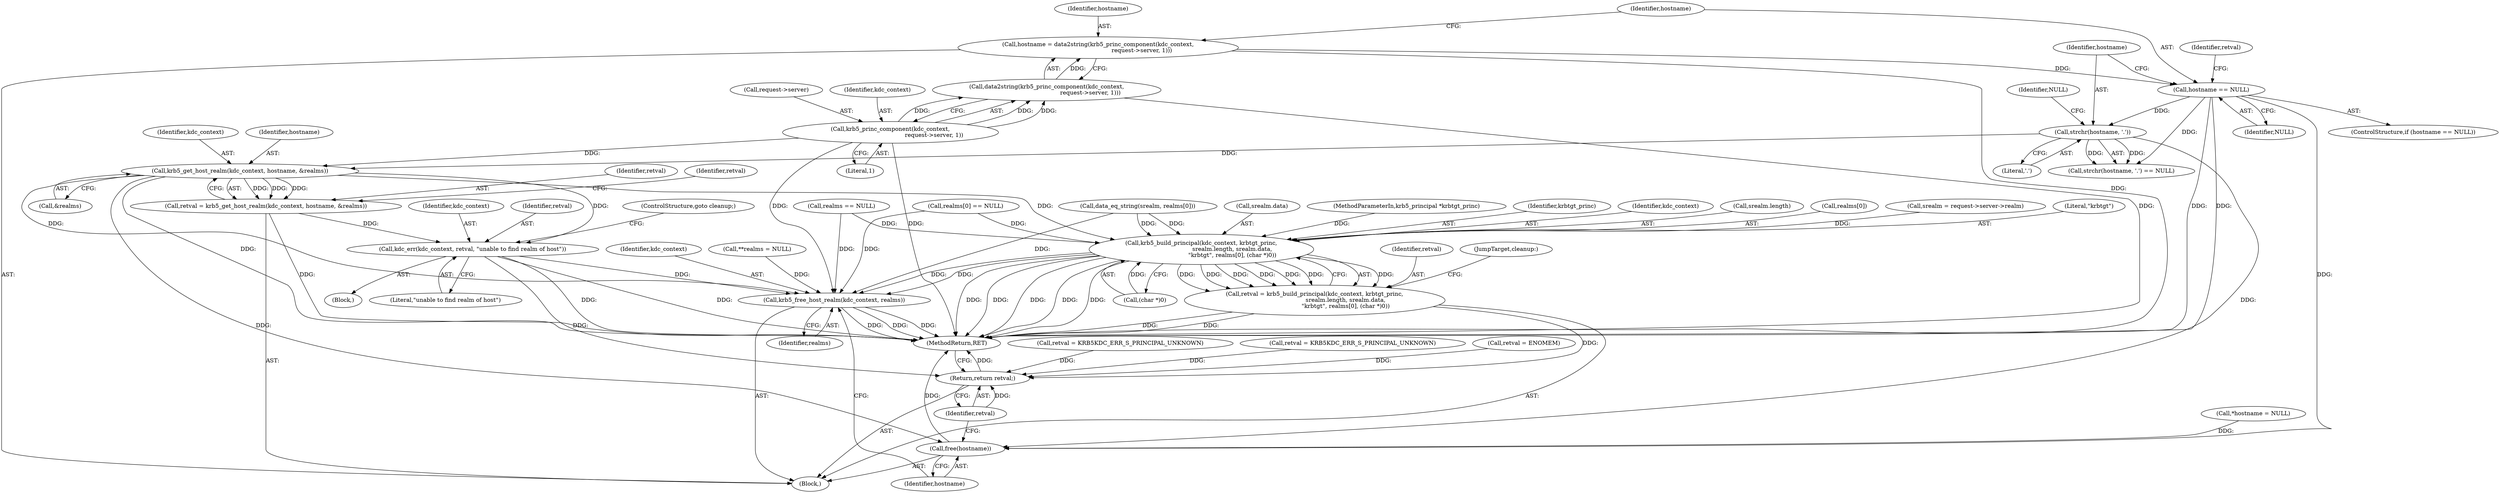 digraph "0_krb5_4c023ba43c16396f0d199e2df1cfa59b88b62acc_0@pointer" {
"1000161" [label="(Call,krb5_get_host_realm(kdc_context, hostname, &realms))"];
"1000137" [label="(Call,krb5_princ_component(kdc_context,\n                                                request->server, 1))"];
"1000154" [label="(Call,strchr(hostname, '.'))"];
"1000144" [label="(Call,hostname == NULL)"];
"1000134" [label="(Call,hostname = data2string(krb5_princ_component(kdc_context,\n                                                request->server, 1)))"];
"1000136" [label="(Call,data2string(krb5_princ_component(kdc_context,\n                                                request->server, 1)))"];
"1000159" [label="(Call,retval = krb5_get_host_realm(kdc_context, hostname, &realms))"];
"1000169" [label="(Call,kdc_err(kdc_context, retval, \"unable to find realm of host\"))"];
"1000221" [label="(Call,krb5_free_host_realm(kdc_context, realms))"];
"1000226" [label="(Return,return retval;)"];
"1000204" [label="(Call,krb5_build_principal(kdc_context, krbtgt_princ,\n                                  srealm.length, srealm.data,\n                                  \"krbtgt\", realms[0], (char *)0))"];
"1000202" [label="(Call,retval = krb5_build_principal(kdc_context, krbtgt_princ,\n                                  srealm.length, srealm.data,\n                                  \"krbtgt\", realms[0], (char *)0))"];
"1000224" [label="(Call,free(hostname))"];
"1000204" [label="(Call,krb5_build_principal(kdc_context, krbtgt_princ,\n                                  srealm.length, srealm.data,\n                                  \"krbtgt\", realms[0], (char *)0))"];
"1000137" [label="(Call,krb5_princ_component(kdc_context,\n                                                request->server, 1))"];
"1000109" [label="(Call,retval = KRB5KDC_ERR_S_PRINCIPAL_UNKNOWN)"];
"1000227" [label="(Identifier,retval)"];
"1000171" [label="(Identifier,retval)"];
"1000149" [label="(Identifier,retval)"];
"1000176" [label="(Call,realms == NULL)"];
"1000214" [label="(Call,realms[0])"];
"1000121" [label="(Call,srealm = request->server->realm)"];
"1000162" [label="(Identifier,kdc_context)"];
"1000153" [label="(Call,strchr(hostname, '.') == NULL)"];
"1000146" [label="(Identifier,NULL)"];
"1000160" [label="(Identifier,retval)"];
"1000167" [label="(Identifier,retval)"];
"1000202" [label="(Call,retval = krb5_build_principal(kdc_context, krbtgt_princ,\n                                  srealm.length, srealm.data,\n                                  \"krbtgt\", realms[0], (char *)0))"];
"1000198" [label="(Call,retval = KRB5KDC_ERR_S_PRINCIPAL_UNKNOWN)"];
"1000156" [label="(Literal,'.')"];
"1000213" [label="(Literal,\"krbtgt\")"];
"1000164" [label="(Call,&realms)"];
"1000224" [label="(Call,free(hostname))"];
"1000180" [label="(Call,realms[0] == NULL)"];
"1000192" [label="(Call,data_eq_string(srealm, realms[0]))"];
"1000210" [label="(Call,srealm.data)"];
"1000157" [label="(Identifier,NULL)"];
"1000223" [label="(Identifier,realms)"];
"1000139" [label="(Call,request->server)"];
"1000228" [label="(MethodReturn,RET)"];
"1000159" [label="(Call,retval = krb5_get_host_realm(kdc_context, hostname, &realms))"];
"1000163" [label="(Identifier,hostname)"];
"1000161" [label="(Call,krb5_get_host_realm(kdc_context, hostname, &realms))"];
"1000107" [label="(Block,)"];
"1000170" [label="(Identifier,kdc_context)"];
"1000143" [label="(ControlStructure,if (hostname == NULL))"];
"1000136" [label="(Call,data2string(krb5_princ_component(kdc_context,\n                                                request->server, 1)))"];
"1000221" [label="(Call,krb5_free_host_realm(kdc_context, realms))"];
"1000148" [label="(Call,retval = ENOMEM)"];
"1000106" [label="(MethodParameterIn,krb5_principal *krbtgt_princ)"];
"1000155" [label="(Identifier,hostname)"];
"1000173" [label="(ControlStructure,goto cleanup;)"];
"1000222" [label="(Identifier,kdc_context)"];
"1000138" [label="(Identifier,kdc_context)"];
"1000220" [label="(JumpTarget,cleanup:)"];
"1000113" [label="(Call,**realms = NULL)"];
"1000134" [label="(Call,hostname = data2string(krb5_princ_component(kdc_context,\n                                                request->server, 1)))"];
"1000226" [label="(Return,return retval;)"];
"1000225" [label="(Identifier,hostname)"];
"1000169" [label="(Call,kdc_err(kdc_context, retval, \"unable to find realm of host\"))"];
"1000154" [label="(Call,strchr(hostname, '.'))"];
"1000145" [label="(Identifier,hostname)"];
"1000172" [label="(Literal,\"unable to find realm of host\")"];
"1000206" [label="(Identifier,krbtgt_princ)"];
"1000142" [label="(Literal,1)"];
"1000135" [label="(Identifier,hostname)"];
"1000205" [label="(Identifier,kdc_context)"];
"1000203" [label="(Identifier,retval)"];
"1000117" [label="(Call,*hostname = NULL)"];
"1000168" [label="(Block,)"];
"1000207" [label="(Call,srealm.length)"];
"1000217" [label="(Call,(char *)0)"];
"1000144" [label="(Call,hostname == NULL)"];
"1000161" -> "1000159"  [label="AST: "];
"1000161" -> "1000164"  [label="CFG: "];
"1000162" -> "1000161"  [label="AST: "];
"1000163" -> "1000161"  [label="AST: "];
"1000164" -> "1000161"  [label="AST: "];
"1000159" -> "1000161"  [label="CFG: "];
"1000161" -> "1000228"  [label="DDG: "];
"1000161" -> "1000159"  [label="DDG: "];
"1000161" -> "1000159"  [label="DDG: "];
"1000161" -> "1000159"  [label="DDG: "];
"1000137" -> "1000161"  [label="DDG: "];
"1000154" -> "1000161"  [label="DDG: "];
"1000161" -> "1000169"  [label="DDG: "];
"1000161" -> "1000204"  [label="DDG: "];
"1000161" -> "1000221"  [label="DDG: "];
"1000161" -> "1000224"  [label="DDG: "];
"1000137" -> "1000136"  [label="AST: "];
"1000137" -> "1000142"  [label="CFG: "];
"1000138" -> "1000137"  [label="AST: "];
"1000139" -> "1000137"  [label="AST: "];
"1000142" -> "1000137"  [label="AST: "];
"1000136" -> "1000137"  [label="CFG: "];
"1000137" -> "1000228"  [label="DDG: "];
"1000137" -> "1000136"  [label="DDG: "];
"1000137" -> "1000136"  [label="DDG: "];
"1000137" -> "1000136"  [label="DDG: "];
"1000137" -> "1000221"  [label="DDG: "];
"1000154" -> "1000153"  [label="AST: "];
"1000154" -> "1000156"  [label="CFG: "];
"1000155" -> "1000154"  [label="AST: "];
"1000156" -> "1000154"  [label="AST: "];
"1000157" -> "1000154"  [label="CFG: "];
"1000154" -> "1000153"  [label="DDG: "];
"1000154" -> "1000153"  [label="DDG: "];
"1000144" -> "1000154"  [label="DDG: "];
"1000154" -> "1000224"  [label="DDG: "];
"1000144" -> "1000143"  [label="AST: "];
"1000144" -> "1000146"  [label="CFG: "];
"1000145" -> "1000144"  [label="AST: "];
"1000146" -> "1000144"  [label="AST: "];
"1000149" -> "1000144"  [label="CFG: "];
"1000155" -> "1000144"  [label="CFG: "];
"1000144" -> "1000228"  [label="DDG: "];
"1000144" -> "1000228"  [label="DDG: "];
"1000134" -> "1000144"  [label="DDG: "];
"1000144" -> "1000153"  [label="DDG: "];
"1000144" -> "1000224"  [label="DDG: "];
"1000134" -> "1000107"  [label="AST: "];
"1000134" -> "1000136"  [label="CFG: "];
"1000135" -> "1000134"  [label="AST: "];
"1000136" -> "1000134"  [label="AST: "];
"1000145" -> "1000134"  [label="CFG: "];
"1000134" -> "1000228"  [label="DDG: "];
"1000136" -> "1000134"  [label="DDG: "];
"1000136" -> "1000228"  [label="DDG: "];
"1000159" -> "1000107"  [label="AST: "];
"1000160" -> "1000159"  [label="AST: "];
"1000167" -> "1000159"  [label="CFG: "];
"1000159" -> "1000228"  [label="DDG: "];
"1000159" -> "1000169"  [label="DDG: "];
"1000169" -> "1000168"  [label="AST: "];
"1000169" -> "1000172"  [label="CFG: "];
"1000170" -> "1000169"  [label="AST: "];
"1000171" -> "1000169"  [label="AST: "];
"1000172" -> "1000169"  [label="AST: "];
"1000173" -> "1000169"  [label="CFG: "];
"1000169" -> "1000228"  [label="DDG: "];
"1000169" -> "1000228"  [label="DDG: "];
"1000169" -> "1000221"  [label="DDG: "];
"1000169" -> "1000226"  [label="DDG: "];
"1000221" -> "1000107"  [label="AST: "];
"1000221" -> "1000223"  [label="CFG: "];
"1000222" -> "1000221"  [label="AST: "];
"1000223" -> "1000221"  [label="AST: "];
"1000225" -> "1000221"  [label="CFG: "];
"1000221" -> "1000228"  [label="DDG: "];
"1000221" -> "1000228"  [label="DDG: "];
"1000221" -> "1000228"  [label="DDG: "];
"1000204" -> "1000221"  [label="DDG: "];
"1000204" -> "1000221"  [label="DDG: "];
"1000192" -> "1000221"  [label="DDG: "];
"1000180" -> "1000221"  [label="DDG: "];
"1000176" -> "1000221"  [label="DDG: "];
"1000113" -> "1000221"  [label="DDG: "];
"1000226" -> "1000107"  [label="AST: "];
"1000226" -> "1000227"  [label="CFG: "];
"1000227" -> "1000226"  [label="AST: "];
"1000228" -> "1000226"  [label="CFG: "];
"1000226" -> "1000228"  [label="DDG: "];
"1000227" -> "1000226"  [label="DDG: "];
"1000202" -> "1000226"  [label="DDG: "];
"1000148" -> "1000226"  [label="DDG: "];
"1000198" -> "1000226"  [label="DDG: "];
"1000109" -> "1000226"  [label="DDG: "];
"1000204" -> "1000202"  [label="AST: "];
"1000204" -> "1000217"  [label="CFG: "];
"1000205" -> "1000204"  [label="AST: "];
"1000206" -> "1000204"  [label="AST: "];
"1000207" -> "1000204"  [label="AST: "];
"1000210" -> "1000204"  [label="AST: "];
"1000213" -> "1000204"  [label="AST: "];
"1000214" -> "1000204"  [label="AST: "];
"1000217" -> "1000204"  [label="AST: "];
"1000202" -> "1000204"  [label="CFG: "];
"1000204" -> "1000228"  [label="DDG: "];
"1000204" -> "1000228"  [label="DDG: "];
"1000204" -> "1000228"  [label="DDG: "];
"1000204" -> "1000228"  [label="DDG: "];
"1000204" -> "1000228"  [label="DDG: "];
"1000204" -> "1000202"  [label="DDG: "];
"1000204" -> "1000202"  [label="DDG: "];
"1000204" -> "1000202"  [label="DDG: "];
"1000204" -> "1000202"  [label="DDG: "];
"1000204" -> "1000202"  [label="DDG: "];
"1000204" -> "1000202"  [label="DDG: "];
"1000204" -> "1000202"  [label="DDG: "];
"1000106" -> "1000204"  [label="DDG: "];
"1000192" -> "1000204"  [label="DDG: "];
"1000192" -> "1000204"  [label="DDG: "];
"1000121" -> "1000204"  [label="DDG: "];
"1000180" -> "1000204"  [label="DDG: "];
"1000176" -> "1000204"  [label="DDG: "];
"1000217" -> "1000204"  [label="DDG: "];
"1000202" -> "1000107"  [label="AST: "];
"1000203" -> "1000202"  [label="AST: "];
"1000220" -> "1000202"  [label="CFG: "];
"1000202" -> "1000228"  [label="DDG: "];
"1000202" -> "1000228"  [label="DDG: "];
"1000224" -> "1000107"  [label="AST: "];
"1000224" -> "1000225"  [label="CFG: "];
"1000225" -> "1000224"  [label="AST: "];
"1000227" -> "1000224"  [label="CFG: "];
"1000224" -> "1000228"  [label="DDG: "];
"1000117" -> "1000224"  [label="DDG: "];
}
